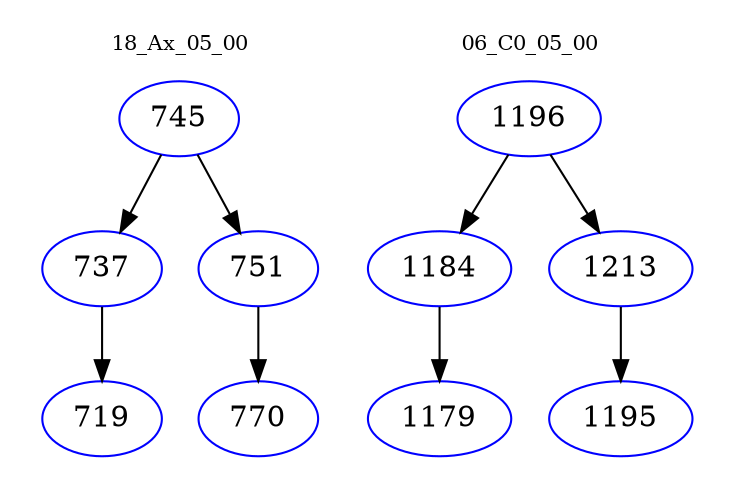 digraph{
subgraph cluster_0 {
color = white
label = "18_Ax_05_00";
fontsize=10;
T0_745 [label="745", color="blue"]
T0_745 -> T0_737 [color="black"]
T0_737 [label="737", color="blue"]
T0_737 -> T0_719 [color="black"]
T0_719 [label="719", color="blue"]
T0_745 -> T0_751 [color="black"]
T0_751 [label="751", color="blue"]
T0_751 -> T0_770 [color="black"]
T0_770 [label="770", color="blue"]
}
subgraph cluster_1 {
color = white
label = "06_C0_05_00";
fontsize=10;
T1_1196 [label="1196", color="blue"]
T1_1196 -> T1_1184 [color="black"]
T1_1184 [label="1184", color="blue"]
T1_1184 -> T1_1179 [color="black"]
T1_1179 [label="1179", color="blue"]
T1_1196 -> T1_1213 [color="black"]
T1_1213 [label="1213", color="blue"]
T1_1213 -> T1_1195 [color="black"]
T1_1195 [label="1195", color="blue"]
}
}

